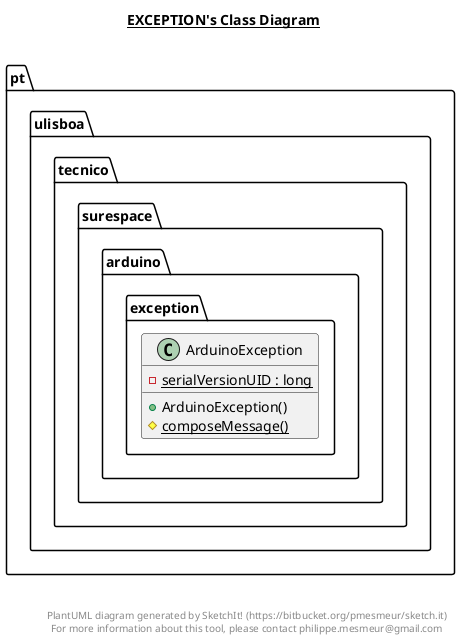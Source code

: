 @startuml

title __EXCEPTION's Class Diagram__\n

  namespace pt.ulisboa.tecnico.surespace.arduino {
    namespace exception {
      class pt.ulisboa.tecnico.surespace.arduino.exception.ArduinoException {
          {static} - serialVersionUID : long
          + ArduinoException()
          {static} # composeMessage()
      }
    }
  }
  



right footer


PlantUML diagram generated by SketchIt! (https://bitbucket.org/pmesmeur/sketch.it)
For more information about this tool, please contact philippe.mesmeur@gmail.com
endfooter

@enduml
